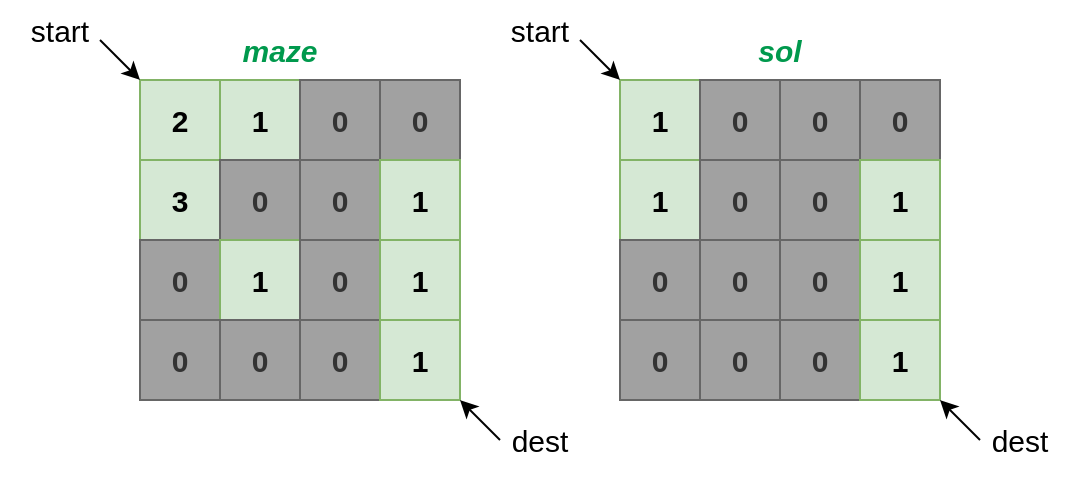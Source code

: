 <mxfile version="17.4.6" type="device"><diagram id="0-P5ri3CY-VuPDbnxUFH" name="Page-1"><mxGraphModel dx="1038" dy="495" grid="1" gridSize="10" guides="1" tooltips="1" connect="1" arrows="1" fold="1" page="1" pageScale="1" pageWidth="850" pageHeight="1100" math="0" shadow="0"><root><mxCell id="0"/><mxCell id="1" parent="0"/><mxCell id="esFel8bPMQFjueXPaJm9-1" value="2" style="rounded=0;whiteSpace=wrap;html=1;fontSize=15;fontStyle=1;fillColor=#d5e8d4;strokeColor=#82b366;" vertex="1" parent="1"><mxGeometry x="240" y="80" width="40" height="40" as="geometry"/></mxCell><mxCell id="esFel8bPMQFjueXPaJm9-2" value="1" style="rounded=0;whiteSpace=wrap;html=1;fontSize=15;fontStyle=1;fillColor=#d5e8d4;strokeColor=#82b366;" vertex="1" parent="1"><mxGeometry x="280" y="80" width="40" height="40" as="geometry"/></mxCell><mxCell id="esFel8bPMQFjueXPaJm9-3" value="0" style="rounded=0;whiteSpace=wrap;html=1;fontSize=15;fontStyle=1;fontColor=#333333;fillColor=#A1A1A1;strokeColor=#666666;" vertex="1" parent="1"><mxGeometry x="320" y="80" width="40" height="40" as="geometry"/></mxCell><mxCell id="esFel8bPMQFjueXPaJm9-4" value="0" style="rounded=0;whiteSpace=wrap;html=1;fontSize=15;fontStyle=1;fontColor=#333333;fillColor=#A1A1A1;strokeColor=#666666;" vertex="1" parent="1"><mxGeometry x="360" y="80" width="40" height="40" as="geometry"/></mxCell><mxCell id="esFel8bPMQFjueXPaJm9-5" value="3" style="rounded=0;whiteSpace=wrap;html=1;fontSize=15;fontStyle=1;fillColor=#d5e8d4;strokeColor=#82b366;" vertex="1" parent="1"><mxGeometry x="240" y="120" width="40" height="40" as="geometry"/></mxCell><mxCell id="esFel8bPMQFjueXPaJm9-6" value="0" style="rounded=0;whiteSpace=wrap;html=1;fontSize=15;fontStyle=1;fontColor=#333333;fillColor=#A1A1A1;strokeColor=#666666;" vertex="1" parent="1"><mxGeometry x="280" y="120" width="40" height="40" as="geometry"/></mxCell><mxCell id="esFel8bPMQFjueXPaJm9-7" value="0" style="rounded=0;whiteSpace=wrap;html=1;fontSize=15;fontStyle=1;fontColor=#333333;fillColor=#A1A1A1;strokeColor=#666666;" vertex="1" parent="1"><mxGeometry x="320" y="120" width="40" height="40" as="geometry"/></mxCell><mxCell id="esFel8bPMQFjueXPaJm9-8" value="1" style="rounded=0;whiteSpace=wrap;html=1;fontSize=15;fontStyle=1;fillColor=#d5e8d4;strokeColor=#82b366;" vertex="1" parent="1"><mxGeometry x="360" y="120" width="40" height="40" as="geometry"/></mxCell><mxCell id="esFel8bPMQFjueXPaJm9-9" value="0" style="rounded=0;whiteSpace=wrap;html=1;fontSize=15;fontStyle=1;fontColor=#333333;fillColor=#A1A1A1;strokeColor=#666666;" vertex="1" parent="1"><mxGeometry x="240" y="160" width="40" height="40" as="geometry"/></mxCell><mxCell id="esFel8bPMQFjueXPaJm9-10" value="1" style="rounded=0;whiteSpace=wrap;html=1;fontSize=15;fontStyle=1;fillColor=#d5e8d4;strokeColor=#82b366;" vertex="1" parent="1"><mxGeometry x="280" y="160" width="40" height="40" as="geometry"/></mxCell><mxCell id="esFel8bPMQFjueXPaJm9-11" value="0" style="rounded=0;whiteSpace=wrap;html=1;fontSize=15;fontStyle=1;fontColor=#333333;fillColor=#A1A1A1;strokeColor=#666666;" vertex="1" parent="1"><mxGeometry x="320" y="160" width="40" height="40" as="geometry"/></mxCell><mxCell id="esFel8bPMQFjueXPaJm9-12" value="1" style="rounded=0;whiteSpace=wrap;html=1;fontSize=15;fontStyle=1;fillColor=#d5e8d4;strokeColor=#82b366;" vertex="1" parent="1"><mxGeometry x="360" y="160" width="40" height="40" as="geometry"/></mxCell><mxCell id="esFel8bPMQFjueXPaJm9-13" value="0" style="rounded=0;whiteSpace=wrap;html=1;fontSize=15;fontStyle=1;fontColor=#333333;fillColor=#A1A1A1;strokeColor=#666666;" vertex="1" parent="1"><mxGeometry x="240" y="200" width="40" height="40" as="geometry"/></mxCell><mxCell id="esFel8bPMQFjueXPaJm9-14" value="0" style="rounded=0;whiteSpace=wrap;html=1;fontSize=15;fontStyle=1;fontColor=#333333;fillColor=#A1A1A1;strokeColor=#666666;" vertex="1" parent="1"><mxGeometry x="280" y="200" width="40" height="40" as="geometry"/></mxCell><mxCell id="esFel8bPMQFjueXPaJm9-15" value="0" style="rounded=0;whiteSpace=wrap;html=1;fontSize=15;fontStyle=1;fontColor=#333333;fillColor=#A1A1A1;strokeColor=#666666;" vertex="1" parent="1"><mxGeometry x="320" y="200" width="40" height="40" as="geometry"/></mxCell><mxCell id="esFel8bPMQFjueXPaJm9-16" value="1" style="rounded=0;whiteSpace=wrap;html=1;fontSize=15;fontStyle=1;fillColor=#d5e8d4;strokeColor=#82b366;" vertex="1" parent="1"><mxGeometry x="360" y="200" width="40" height="40" as="geometry"/></mxCell><mxCell id="esFel8bPMQFjueXPaJm9-18" value="" style="endArrow=classic;html=1;rounded=0;fontSize=15;fontColor=#000000;entryX=0;entryY=0;entryDx=0;entryDy=0;" edge="1" parent="1" target="esFel8bPMQFjueXPaJm9-1"><mxGeometry width="50" height="50" relative="1" as="geometry"><mxPoint x="220" y="60" as="sourcePoint"/><mxPoint x="450" y="210" as="targetPoint"/></mxGeometry></mxCell><mxCell id="esFel8bPMQFjueXPaJm9-19" value="start" style="text;html=1;strokeColor=none;fillColor=none;align=center;verticalAlign=middle;whiteSpace=wrap;rounded=0;fontSize=15;fontColor=#000000;" vertex="1" parent="1"><mxGeometry x="170" y="40" width="60" height="30" as="geometry"/></mxCell><mxCell id="esFel8bPMQFjueXPaJm9-21" value="" style="endArrow=classic;html=1;rounded=0;fontSize=15;fontColor=#000000;entryX=1;entryY=1;entryDx=0;entryDy=0;" edge="1" parent="1" target="esFel8bPMQFjueXPaJm9-16"><mxGeometry width="50" height="50" relative="1" as="geometry"><mxPoint x="420" y="260" as="sourcePoint"/><mxPoint x="450" y="210" as="targetPoint"/></mxGeometry></mxCell><mxCell id="esFel8bPMQFjueXPaJm9-22" value="dest" style="text;html=1;strokeColor=none;fillColor=none;align=center;verticalAlign=middle;whiteSpace=wrap;rounded=0;fontSize=15;fontColor=#000000;" vertex="1" parent="1"><mxGeometry x="410" y="240" width="60" height="40" as="geometry"/></mxCell><mxCell id="esFel8bPMQFjueXPaJm9-25" value="&lt;font color=&quot;#00994D&quot;&gt;&lt;i&gt;&lt;b&gt;maze&lt;/b&gt;&lt;/i&gt;&lt;/font&gt;" style="text;html=1;strokeColor=none;fillColor=none;align=center;verticalAlign=middle;whiteSpace=wrap;rounded=0;fontSize=15;fontColor=#000000;" vertex="1" parent="1"><mxGeometry x="280" y="50" width="60" height="30" as="geometry"/></mxCell><mxCell id="esFel8bPMQFjueXPaJm9-26" value="1" style="rounded=0;whiteSpace=wrap;html=1;fontSize=15;fontStyle=1;fillColor=#d5e8d4;strokeColor=#82b366;" vertex="1" parent="1"><mxGeometry x="480" y="80" width="40" height="40" as="geometry"/></mxCell><mxCell id="esFel8bPMQFjueXPaJm9-27" value="0" style="rounded=0;whiteSpace=wrap;html=1;fontSize=15;fontStyle=1;fillColor=#A1A1A1;strokeColor=#666666;fontColor=#333333;" vertex="1" parent="1"><mxGeometry x="520" y="80" width="40" height="40" as="geometry"/></mxCell><mxCell id="esFel8bPMQFjueXPaJm9-28" value="0" style="rounded=0;whiteSpace=wrap;html=1;fontSize=15;fontStyle=1;fontColor=#333333;fillColor=#A1A1A1;strokeColor=#666666;" vertex="1" parent="1"><mxGeometry x="560" y="80" width="40" height="40" as="geometry"/></mxCell><mxCell id="esFel8bPMQFjueXPaJm9-29" value="0" style="rounded=0;whiteSpace=wrap;html=1;fontSize=15;fontStyle=1;fontColor=#333333;fillColor=#A1A1A1;strokeColor=#666666;" vertex="1" parent="1"><mxGeometry x="600" y="80" width="40" height="40" as="geometry"/></mxCell><mxCell id="esFel8bPMQFjueXPaJm9-30" value="1" style="rounded=0;whiteSpace=wrap;html=1;fontSize=15;fontStyle=1;fillColor=#d5e8d4;strokeColor=#82b366;direction=south;" vertex="1" parent="1"><mxGeometry x="480" y="120" width="40" height="40" as="geometry"/></mxCell><mxCell id="esFel8bPMQFjueXPaJm9-31" value="0" style="rounded=0;whiteSpace=wrap;html=1;fontSize=15;fontStyle=1;fontColor=#333333;fillColor=#A1A1A1;strokeColor=#666666;" vertex="1" parent="1"><mxGeometry x="520" y="120" width="40" height="40" as="geometry"/></mxCell><mxCell id="esFel8bPMQFjueXPaJm9-32" value="0" style="rounded=0;whiteSpace=wrap;html=1;fontSize=15;fontStyle=1;fontColor=#333333;fillColor=#A1A1A1;strokeColor=#666666;" vertex="1" parent="1"><mxGeometry x="560" y="120" width="40" height="40" as="geometry"/></mxCell><mxCell id="esFel8bPMQFjueXPaJm9-33" value="1" style="rounded=0;whiteSpace=wrap;html=1;fontSize=15;fontStyle=1;fillColor=#d5e8d4;strokeColor=#82b366;" vertex="1" parent="1"><mxGeometry x="600" y="120" width="40" height="40" as="geometry"/></mxCell><mxCell id="esFel8bPMQFjueXPaJm9-34" value="0" style="rounded=0;whiteSpace=wrap;html=1;fontSize=15;fontStyle=1;fontColor=#333333;fillColor=#A1A1A1;strokeColor=#666666;" vertex="1" parent="1"><mxGeometry x="480" y="160" width="40" height="40" as="geometry"/></mxCell><mxCell id="esFel8bPMQFjueXPaJm9-35" value="0" style="rounded=0;whiteSpace=wrap;html=1;fontSize=15;fontStyle=1;fillColor=#A1A1A1;strokeColor=#666666;fontColor=#333333;" vertex="1" parent="1"><mxGeometry x="520" y="160" width="40" height="40" as="geometry"/></mxCell><mxCell id="esFel8bPMQFjueXPaJm9-36" value="0" style="rounded=0;whiteSpace=wrap;html=1;fontSize=15;fontStyle=1;fontColor=#333333;fillColor=#A1A1A1;strokeColor=#666666;" vertex="1" parent="1"><mxGeometry x="560" y="160" width="40" height="40" as="geometry"/></mxCell><mxCell id="esFel8bPMQFjueXPaJm9-37" value="1" style="rounded=0;whiteSpace=wrap;html=1;fontSize=15;fontStyle=1;fillColor=#d5e8d4;strokeColor=#82b366;" vertex="1" parent="1"><mxGeometry x="600" y="160" width="40" height="40" as="geometry"/></mxCell><mxCell id="esFel8bPMQFjueXPaJm9-38" value="0" style="rounded=0;whiteSpace=wrap;html=1;fontSize=15;fontStyle=1;fontColor=#333333;fillColor=#A1A1A1;strokeColor=#666666;" vertex="1" parent="1"><mxGeometry x="480" y="200" width="40" height="40" as="geometry"/></mxCell><mxCell id="esFel8bPMQFjueXPaJm9-39" value="0" style="rounded=0;whiteSpace=wrap;html=1;fontSize=15;fontStyle=1;fontColor=#333333;fillColor=#A1A1A1;strokeColor=#666666;" vertex="1" parent="1"><mxGeometry x="520" y="200" width="40" height="40" as="geometry"/></mxCell><mxCell id="esFel8bPMQFjueXPaJm9-40" value="0" style="rounded=0;whiteSpace=wrap;html=1;fontSize=15;fontStyle=1;fontColor=#333333;fillColor=#A1A1A1;strokeColor=#666666;" vertex="1" parent="1"><mxGeometry x="560" y="200" width="40" height="40" as="geometry"/></mxCell><mxCell id="esFel8bPMQFjueXPaJm9-41" value="1" style="rounded=0;whiteSpace=wrap;html=1;fontSize=15;fontStyle=1;fillColor=#d5e8d4;strokeColor=#82b366;" vertex="1" parent="1"><mxGeometry x="600" y="200" width="40" height="40" as="geometry"/></mxCell><mxCell id="esFel8bPMQFjueXPaJm9-42" value="" style="endArrow=classic;html=1;rounded=0;fontSize=15;fontColor=#000000;entryX=0;entryY=0;entryDx=0;entryDy=0;" edge="1" parent="1" target="esFel8bPMQFjueXPaJm9-26"><mxGeometry width="50" height="50" relative="1" as="geometry"><mxPoint x="460" y="60" as="sourcePoint"/><mxPoint x="690" y="210" as="targetPoint"/></mxGeometry></mxCell><mxCell id="esFel8bPMQFjueXPaJm9-43" value="start" style="text;html=1;strokeColor=none;fillColor=none;align=center;verticalAlign=middle;whiteSpace=wrap;rounded=0;fontSize=15;fontColor=#000000;" vertex="1" parent="1"><mxGeometry x="410" y="40" width="60" height="30" as="geometry"/></mxCell><mxCell id="esFel8bPMQFjueXPaJm9-44" value="" style="endArrow=classic;html=1;rounded=0;fontSize=15;fontColor=#000000;entryX=1;entryY=1;entryDx=0;entryDy=0;" edge="1" parent="1" target="esFel8bPMQFjueXPaJm9-41"><mxGeometry width="50" height="50" relative="1" as="geometry"><mxPoint x="660" y="260" as="sourcePoint"/><mxPoint x="690" y="210" as="targetPoint"/></mxGeometry></mxCell><mxCell id="esFel8bPMQFjueXPaJm9-45" value="dest" style="text;html=1;strokeColor=none;fillColor=none;align=center;verticalAlign=middle;whiteSpace=wrap;rounded=0;fontSize=15;fontColor=#000000;" vertex="1" parent="1"><mxGeometry x="650" y="240" width="60" height="40" as="geometry"/></mxCell><mxCell id="esFel8bPMQFjueXPaJm9-46" value="&lt;font color=&quot;#00994D&quot;&gt;&lt;i&gt;&lt;b&gt;sol&lt;/b&gt;&lt;/i&gt;&lt;/font&gt;" style="text;html=1;strokeColor=none;fillColor=none;align=center;verticalAlign=middle;whiteSpace=wrap;rounded=0;fontSize=15;fontColor=#000000;" vertex="1" parent="1"><mxGeometry x="530" y="50" width="60" height="30" as="geometry"/></mxCell></root></mxGraphModel></diagram></mxfile>